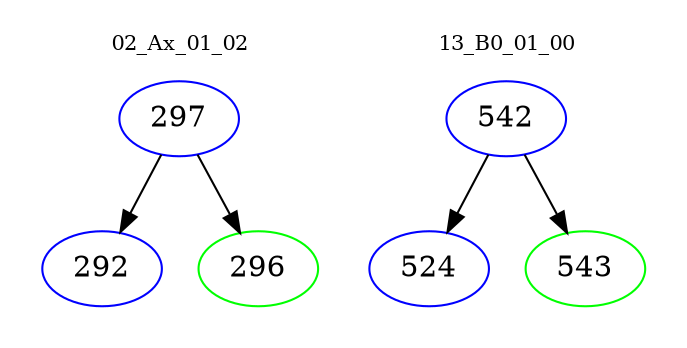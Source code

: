 digraph{
subgraph cluster_0 {
color = white
label = "02_Ax_01_02";
fontsize=10;
T0_297 [label="297", color="blue"]
T0_297 -> T0_292 [color="black"]
T0_292 [label="292", color="blue"]
T0_297 -> T0_296 [color="black"]
T0_296 [label="296", color="green"]
}
subgraph cluster_1 {
color = white
label = "13_B0_01_00";
fontsize=10;
T1_542 [label="542", color="blue"]
T1_542 -> T1_524 [color="black"]
T1_524 [label="524", color="blue"]
T1_542 -> T1_543 [color="black"]
T1_543 [label="543", color="green"]
}
}
